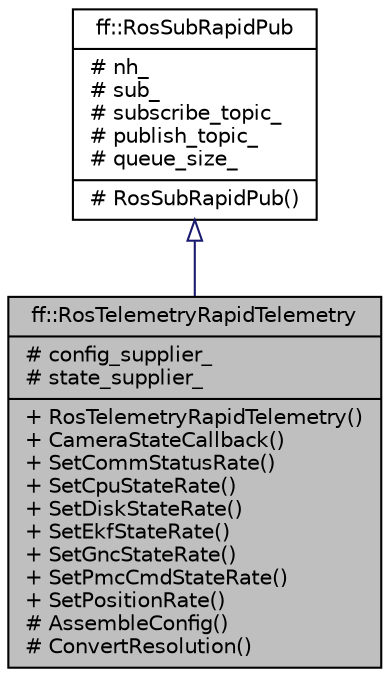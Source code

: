 digraph "ff::RosTelemetryRapidTelemetry"
{
 // LATEX_PDF_SIZE
  edge [fontname="Helvetica",fontsize="10",labelfontname="Helvetica",labelfontsize="10"];
  node [fontname="Helvetica",fontsize="10",shape=record];
  Node1 [label="{ff::RosTelemetryRapidTelemetry\n|# config_supplier_\l# state_supplier_\l|+ RosTelemetryRapidTelemetry()\l+ CameraStateCallback()\l+ SetCommStatusRate()\l+ SetCpuStateRate()\l+ SetDiskStateRate()\l+ SetEkfStateRate()\l+ SetGncStateRate()\l+ SetPmcCmdStateRate()\l+ SetPositionRate()\l# AssembleConfig()\l# ConvertResolution()\l}",height=0.2,width=0.4,color="black", fillcolor="grey75", style="filled", fontcolor="black",tooltip=" "];
  Node2 -> Node1 [dir="back",color="midnightblue",fontsize="10",style="solid",arrowtail="onormal",fontname="Helvetica"];
  Node2 [label="{ff::RosSubRapidPub\n|# nh_\l# sub_\l# subscribe_topic_\l# publish_topic_\l# queue_size_\l|# RosSubRapidPub()\l}",height=0.2,width=0.4,color="black", fillcolor="white", style="filled",URL="$classff_1_1RosSubRapidPub.html",tooltip=" "];
}
